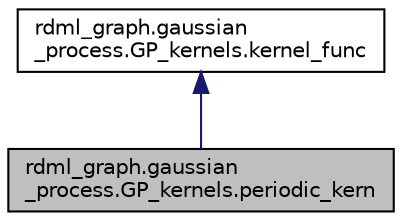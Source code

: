digraph "rdml_graph.gaussian_process.GP_kernels.periodic_kern"
{
 // LATEX_PDF_SIZE
  edge [fontname="Helvetica",fontsize="10",labelfontname="Helvetica",labelfontsize="10"];
  node [fontname="Helvetica",fontsize="10",shape=record];
  Node1 [label="rdml_graph.gaussian\l_process.GP_kernels.periodic_kern",height=0.2,width=0.4,color="black", fillcolor="grey75", style="filled", fontcolor="black",tooltip="periodic_kern A periodic kernel for gaussian processes"];
  Node2 -> Node1 [dir="back",color="midnightblue",fontsize="10",style="solid",fontname="Helvetica"];
  Node2 [label="rdml_graph.gaussian\l_process.GP_kernels.kernel_func",height=0.2,width=0.4,color="black", fillcolor="white", style="filled",URL="$classrdml__graph_1_1gaussian__process_1_1GP__kernels_1_1kernel__func.html",tooltip="Base kernel function class."];
}

